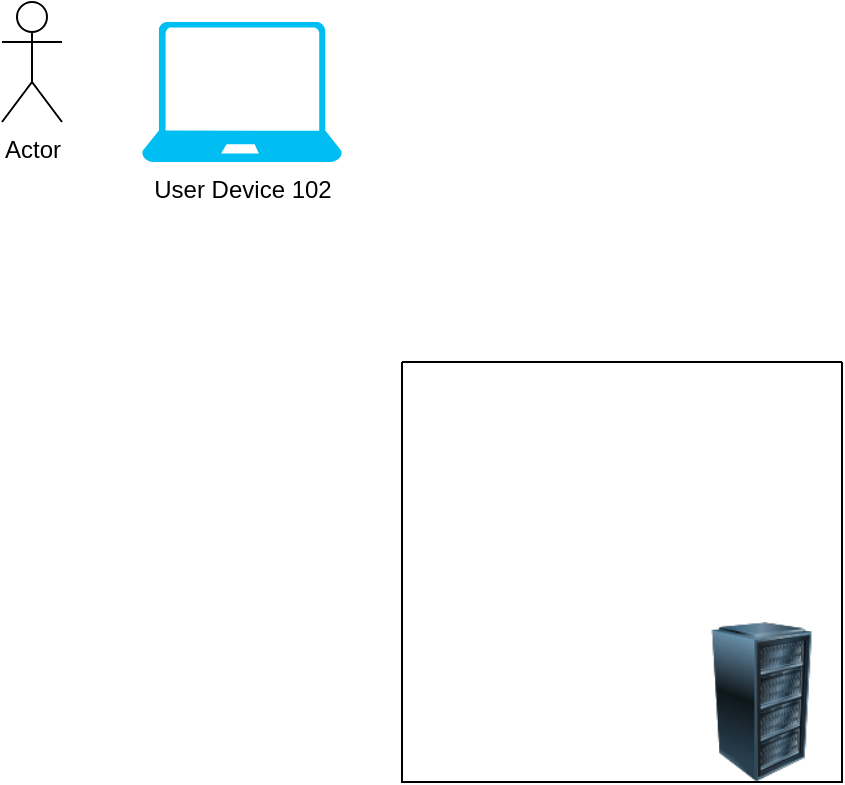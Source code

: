 <mxfile version="28.2.0">
  <diagram name="Page-1" id="BPko7VEiYdoX2oJ_lSy0">
    <mxGraphModel dx="1763" dy="1177" grid="1" gridSize="10" guides="1" tooltips="1" connect="1" arrows="1" fold="1" page="1" pageScale="1" pageWidth="850" pageHeight="1100" math="0" shadow="0">
      <root>
        <mxCell id="0" />
        <mxCell id="1" parent="0" />
        <mxCell id="CHIM27y06WXxc17JIMbP-1" value="Actor" style="shape=umlActor;verticalLabelPosition=bottom;verticalAlign=top;html=1;outlineConnect=0;" vertex="1" parent="1">
          <mxGeometry x="70" y="140" width="30" height="60" as="geometry" />
        </mxCell>
        <mxCell id="CHIM27y06WXxc17JIMbP-2" value="User Device 102&lt;div&gt;&lt;br&gt;&lt;/div&gt;" style="verticalLabelPosition=bottom;html=1;verticalAlign=top;align=center;strokeColor=none;fillColor=#00BEF2;shape=mxgraph.azure.laptop;pointerEvents=1;" vertex="1" parent="1">
          <mxGeometry x="140" y="150" width="100" height="70" as="geometry" />
        </mxCell>
        <mxCell id="CHIM27y06WXxc17JIMbP-9" value="" style="swimlane;startSize=0;" vertex="1" parent="1">
          <mxGeometry x="270" y="320" width="220" height="210" as="geometry" />
        </mxCell>
        <mxCell id="CHIM27y06WXxc17JIMbP-6" value="" style="image;html=1;image=img/lib/clip_art/computers/Server_Rack_128x128.png" vertex="1" parent="CHIM27y06WXxc17JIMbP-9">
          <mxGeometry x="140" y="130" width="80" height="80" as="geometry" />
        </mxCell>
      </root>
    </mxGraphModel>
  </diagram>
</mxfile>
